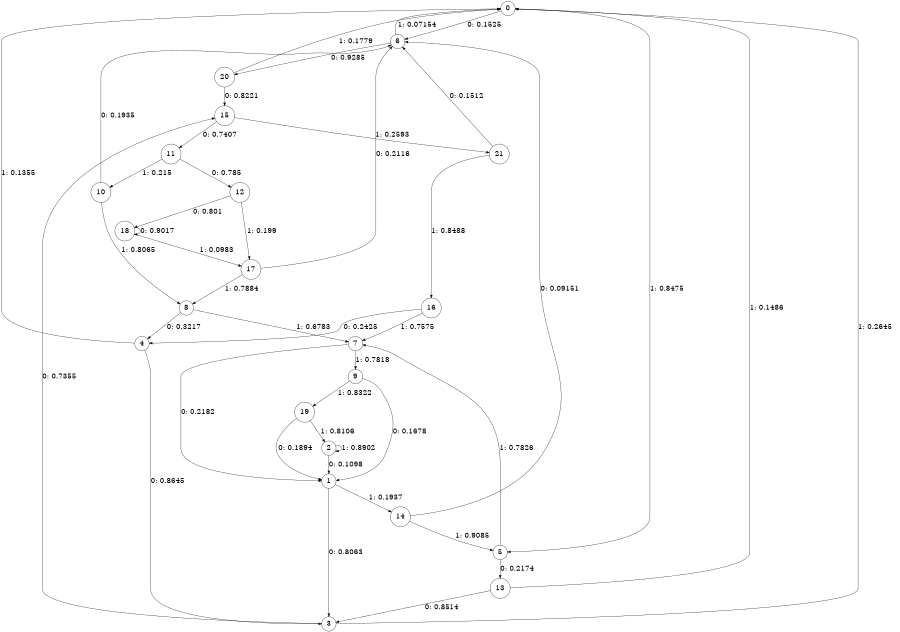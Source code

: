 digraph "ch5faceL6" {
size = "6,8.5";
ratio = "fill";
node [shape = circle];
node [fontsize = 24];
edge [fontsize = 24];
0 -> 6 [label = "0: 0.1525   "];
0 -> 5 [label = "1: 0.8475   "];
1 -> 3 [label = "0: 0.8063   "];
1 -> 14 [label = "1: 0.1937   "];
2 -> 1 [label = "0: 0.1098   "];
2 -> 2 [label = "1: 0.8902   "];
3 -> 15 [label = "0: 0.7355   "];
3 -> 0 [label = "1: 0.2645   "];
4 -> 3 [label = "0: 0.8645   "];
4 -> 0 [label = "1: 0.1355   "];
5 -> 13 [label = "0: 0.2174   "];
5 -> 7 [label = "1: 0.7826   "];
6 -> 20 [label = "0: 0.9285   "];
6 -> 0 [label = "1: 0.07154  "];
7 -> 1 [label = "0: 0.2182   "];
7 -> 9 [label = "1: 0.7818   "];
8 -> 4 [label = "0: 0.3217   "];
8 -> 7 [label = "1: 0.6783   "];
9 -> 1 [label = "0: 0.1678   "];
9 -> 19 [label = "1: 0.8322   "];
10 -> 6 [label = "0: 0.1935   "];
10 -> 8 [label = "1: 0.8065   "];
11 -> 12 [label = "0: 0.785    "];
11 -> 10 [label = "1: 0.215    "];
12 -> 18 [label = "0: 0.801    "];
12 -> 17 [label = "1: 0.199    "];
13 -> 3 [label = "0: 0.8514   "];
13 -> 0 [label = "1: 0.1486   "];
14 -> 6 [label = "0: 0.09151  "];
14 -> 5 [label = "1: 0.9085   "];
15 -> 11 [label = "0: 0.7407   "];
15 -> 21 [label = "1: 0.2593   "];
16 -> 4 [label = "0: 0.2425   "];
16 -> 7 [label = "1: 0.7575   "];
17 -> 6 [label = "0: 0.2116   "];
17 -> 8 [label = "1: 0.7884   "];
18 -> 18 [label = "0: 0.9017   "];
18 -> 17 [label = "1: 0.0983   "];
19 -> 1 [label = "0: 0.1894   "];
19 -> 2 [label = "1: 0.8106   "];
20 -> 15 [label = "0: 0.8221   "];
20 -> 0 [label = "1: 0.1779   "];
21 -> 6 [label = "0: 0.1512   "];
21 -> 16 [label = "1: 0.8488   "];
}